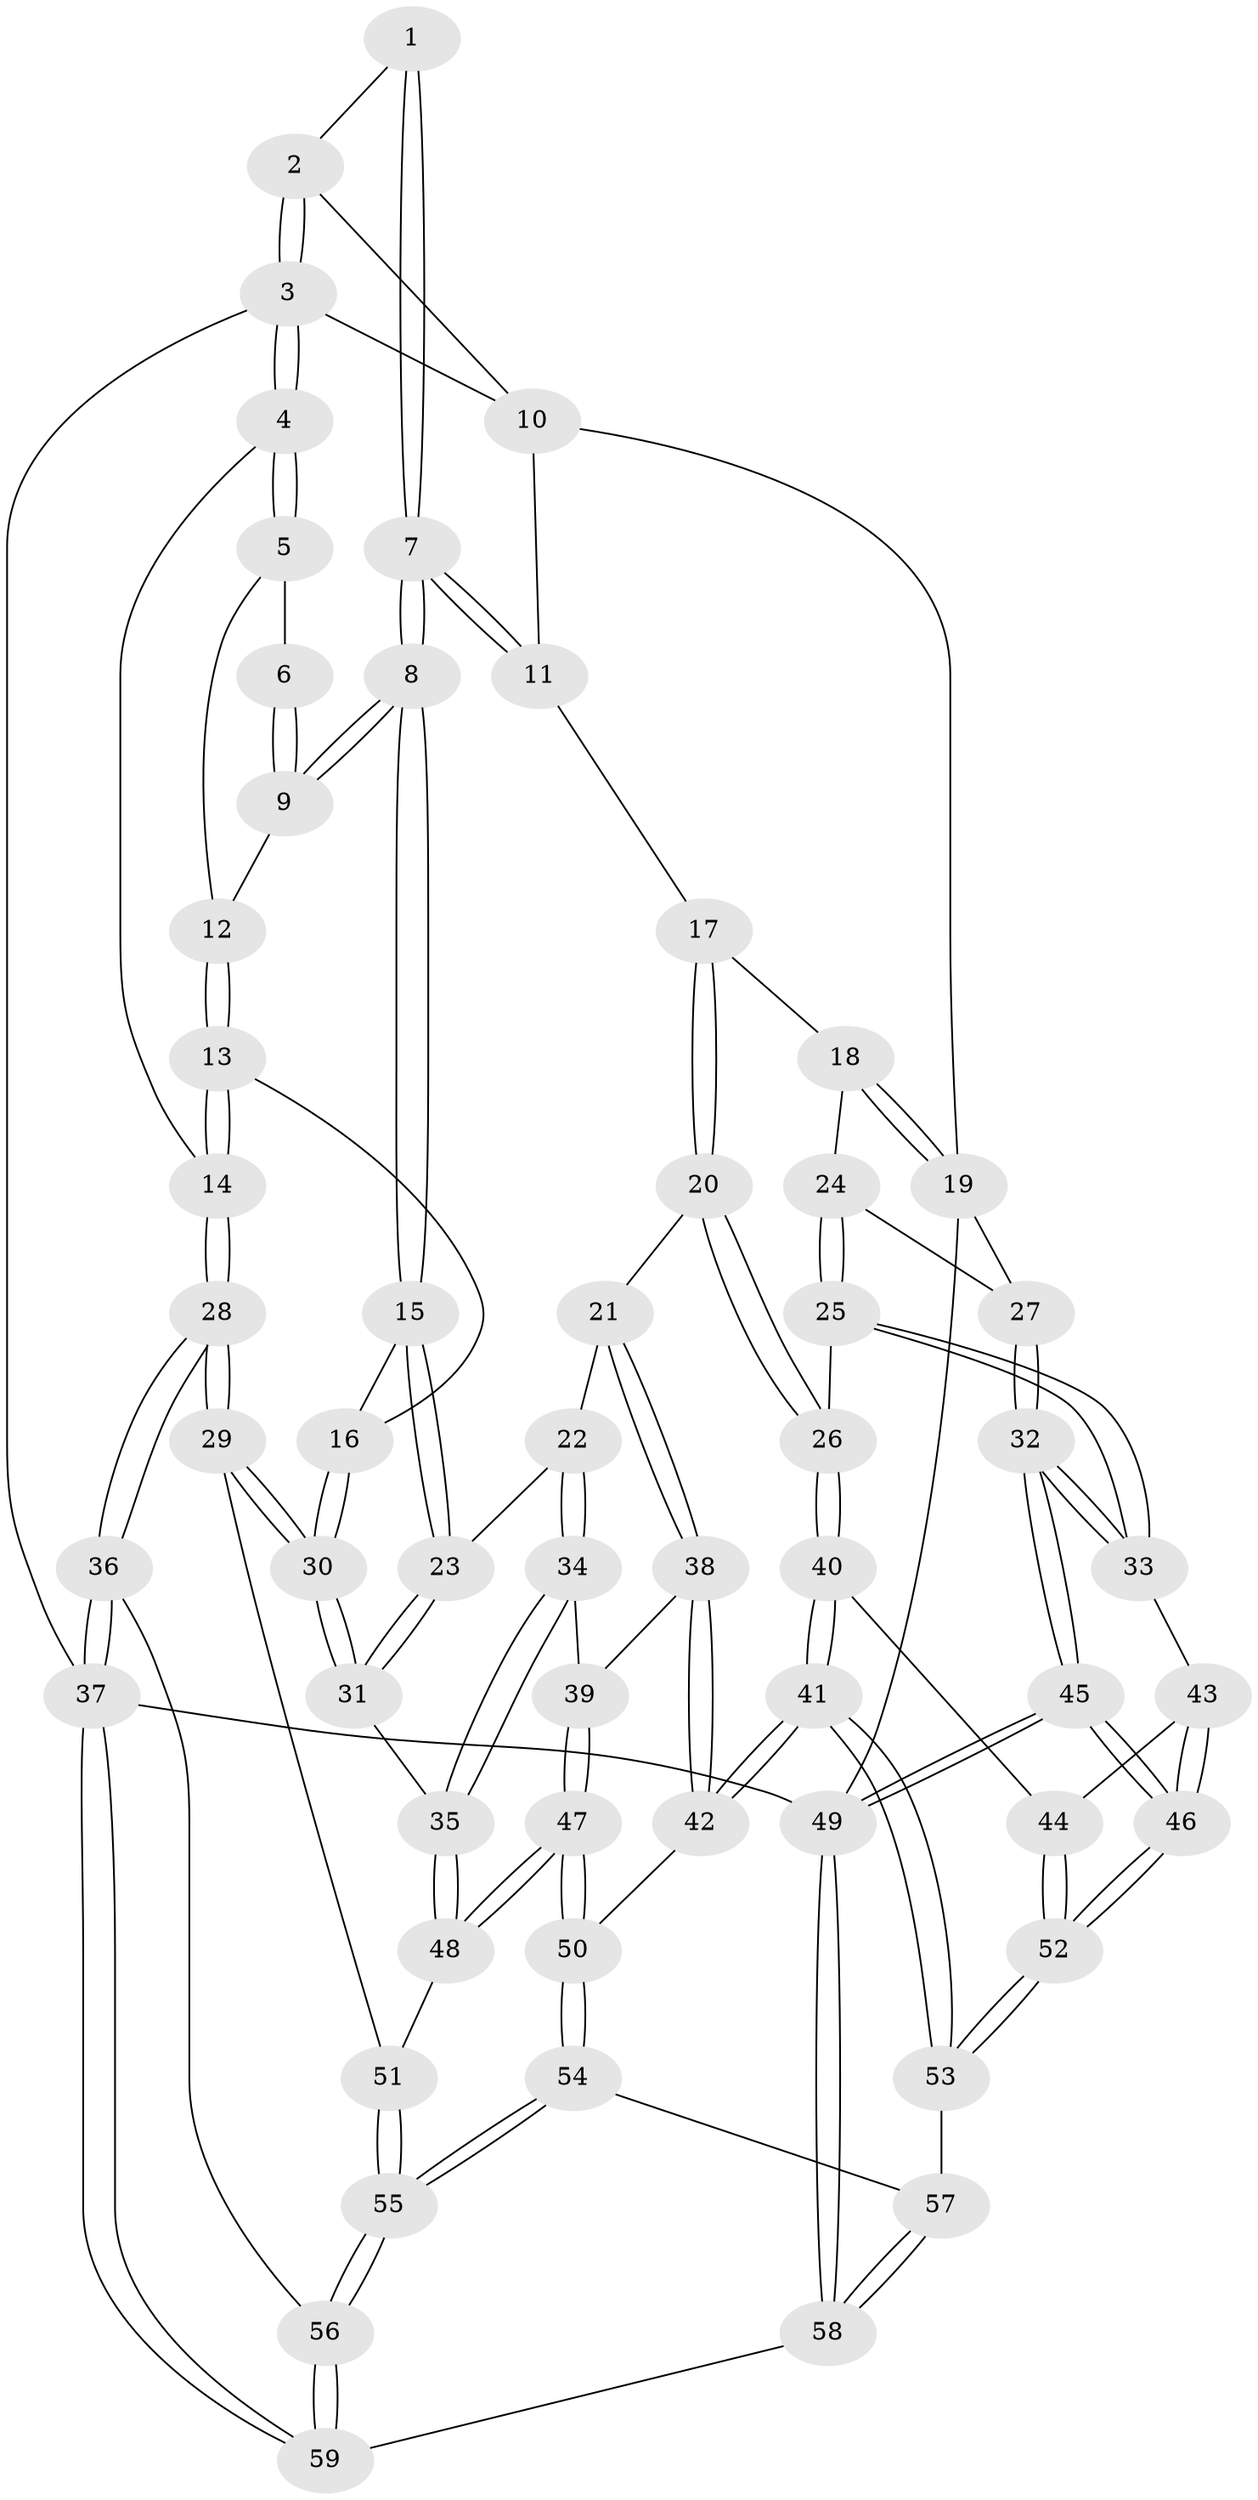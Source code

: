 // Generated by graph-tools (version 1.1) at 2025/16/03/09/25 04:16:51]
// undirected, 59 vertices, 144 edges
graph export_dot {
graph [start="1"]
  node [color=gray90,style=filled];
  1 [pos="+0.12540943513518304+0.11783798832591813"];
  2 [pos="+0.2930009325547714+0"];
  3 [pos="+0+0"];
  4 [pos="+0+0.04290681781833444"];
  5 [pos="+0.02746054438717393+0.12418868252533657"];
  6 [pos="+0.12025271228032215+0.1182255433629138"];
  7 [pos="+0.2726379194607362+0.23094949554089808"];
  8 [pos="+0.2497587480326567+0.29075900555416545"];
  9 [pos="+0.11836913536149651+0.2744071960476692"];
  10 [pos="+0.5201740060972678+0"];
  11 [pos="+0.5333205952666423+0.03008976263253149"];
  12 [pos="+0.11005936875149236+0.2735204420081794"];
  13 [pos="+0.07080484004165621+0.2967204253275185"];
  14 [pos="+0+0.17961078348197593"];
  15 [pos="+0.2509256858143665+0.31888725974395854"];
  16 [pos="+0.0637215905740822+0.38507006650564934"];
  17 [pos="+0.5565720953855643+0.06524026501267556"];
  18 [pos="+0.7418583665036927+0.1595762457415033"];
  19 [pos="+1+0"];
  20 [pos="+0.5424043634034067+0.3955646680942055"];
  21 [pos="+0.5244187685865739+0.4048505352628326"];
  22 [pos="+0.2838667624560685+0.38485003179312866"];
  23 [pos="+0.2648240258531504+0.36607451039766487"];
  24 [pos="+0.8036918738391686+0.22031098118258516"];
  25 [pos="+0.8317622667528489+0.4160533649899078"];
  26 [pos="+0.5750609993309254+0.42096503628147897"];
  27 [pos="+1+0.1627709890760782"];
  28 [pos="+0+0.5719854229131367"];
  29 [pos="+0+0.556792505195"];
  30 [pos="+0+0.5559214296697481"];
  31 [pos="+0.1322189529026809+0.4890792934847173"];
  32 [pos="+1+0.4869736125530037"];
  33 [pos="+0.8375957751849276+0.42296401630333214"];
  34 [pos="+0.30740449800198777+0.5050286389049425"];
  35 [pos="+0.25585323256387116+0.5612040764540622"];
  36 [pos="+0+0.7439452572298033"];
  37 [pos="+0+1"];
  38 [pos="+0.4321422298347163+0.54180475487734"];
  39 [pos="+0.3628744153412907+0.5337965661856204"];
  40 [pos="+0.6216720314462708+0.5757346099261363"];
  41 [pos="+0.5727367079271336+0.7086081098831433"];
  42 [pos="+0.4446802289833153+0.5823173994800869"];
  43 [pos="+0.8071674617578116+0.48760814817887116"];
  44 [pos="+0.7425629605712036+0.5616053597902677"];
  45 [pos="+1+1"];
  46 [pos="+0.9075316489975008+0.8563809949600173"];
  47 [pos="+0.3153172759212527+0.7019248223038449"];
  48 [pos="+0.24665755143538395+0.604997344229159"];
  49 [pos="+1+1"];
  50 [pos="+0.31710683931114064+0.7062746082084747"];
  51 [pos="+0.09115889696322658+0.6388492606404884"];
  52 [pos="+0.8171408692786258+0.8032434566602448"];
  53 [pos="+0.575045453360873+0.7316649272701798"];
  54 [pos="+0.32036990308166047+0.7603318786686533"];
  55 [pos="+0.2243169247597826+0.8295551738150541"];
  56 [pos="+0.21717907712916054+0.8448177238479001"];
  57 [pos="+0.5008990914481624+0.7985735850689386"];
  58 [pos="+0.5039648336437567+1"];
  59 [pos="+0.19498167704743782+1"];
  1 -- 2;
  1 -- 7;
  1 -- 7;
  2 -- 3;
  2 -- 3;
  2 -- 10;
  3 -- 4;
  3 -- 4;
  3 -- 10;
  3 -- 37;
  4 -- 5;
  4 -- 5;
  4 -- 14;
  5 -- 6;
  5 -- 12;
  6 -- 9;
  6 -- 9;
  7 -- 8;
  7 -- 8;
  7 -- 11;
  7 -- 11;
  8 -- 9;
  8 -- 9;
  8 -- 15;
  8 -- 15;
  9 -- 12;
  10 -- 11;
  10 -- 19;
  11 -- 17;
  12 -- 13;
  12 -- 13;
  13 -- 14;
  13 -- 14;
  13 -- 16;
  14 -- 28;
  14 -- 28;
  15 -- 16;
  15 -- 23;
  15 -- 23;
  16 -- 30;
  16 -- 30;
  17 -- 18;
  17 -- 20;
  17 -- 20;
  18 -- 19;
  18 -- 19;
  18 -- 24;
  19 -- 27;
  19 -- 49;
  20 -- 21;
  20 -- 26;
  20 -- 26;
  21 -- 22;
  21 -- 38;
  21 -- 38;
  22 -- 23;
  22 -- 34;
  22 -- 34;
  23 -- 31;
  23 -- 31;
  24 -- 25;
  24 -- 25;
  24 -- 27;
  25 -- 26;
  25 -- 33;
  25 -- 33;
  26 -- 40;
  26 -- 40;
  27 -- 32;
  27 -- 32;
  28 -- 29;
  28 -- 29;
  28 -- 36;
  28 -- 36;
  29 -- 30;
  29 -- 30;
  29 -- 51;
  30 -- 31;
  30 -- 31;
  31 -- 35;
  32 -- 33;
  32 -- 33;
  32 -- 45;
  32 -- 45;
  33 -- 43;
  34 -- 35;
  34 -- 35;
  34 -- 39;
  35 -- 48;
  35 -- 48;
  36 -- 37;
  36 -- 37;
  36 -- 56;
  37 -- 59;
  37 -- 59;
  37 -- 49;
  38 -- 39;
  38 -- 42;
  38 -- 42;
  39 -- 47;
  39 -- 47;
  40 -- 41;
  40 -- 41;
  40 -- 44;
  41 -- 42;
  41 -- 42;
  41 -- 53;
  41 -- 53;
  42 -- 50;
  43 -- 44;
  43 -- 46;
  43 -- 46;
  44 -- 52;
  44 -- 52;
  45 -- 46;
  45 -- 46;
  45 -- 49;
  45 -- 49;
  46 -- 52;
  46 -- 52;
  47 -- 48;
  47 -- 48;
  47 -- 50;
  47 -- 50;
  48 -- 51;
  49 -- 58;
  49 -- 58;
  50 -- 54;
  50 -- 54;
  51 -- 55;
  51 -- 55;
  52 -- 53;
  52 -- 53;
  53 -- 57;
  54 -- 55;
  54 -- 55;
  54 -- 57;
  55 -- 56;
  55 -- 56;
  56 -- 59;
  56 -- 59;
  57 -- 58;
  57 -- 58;
  58 -- 59;
}
